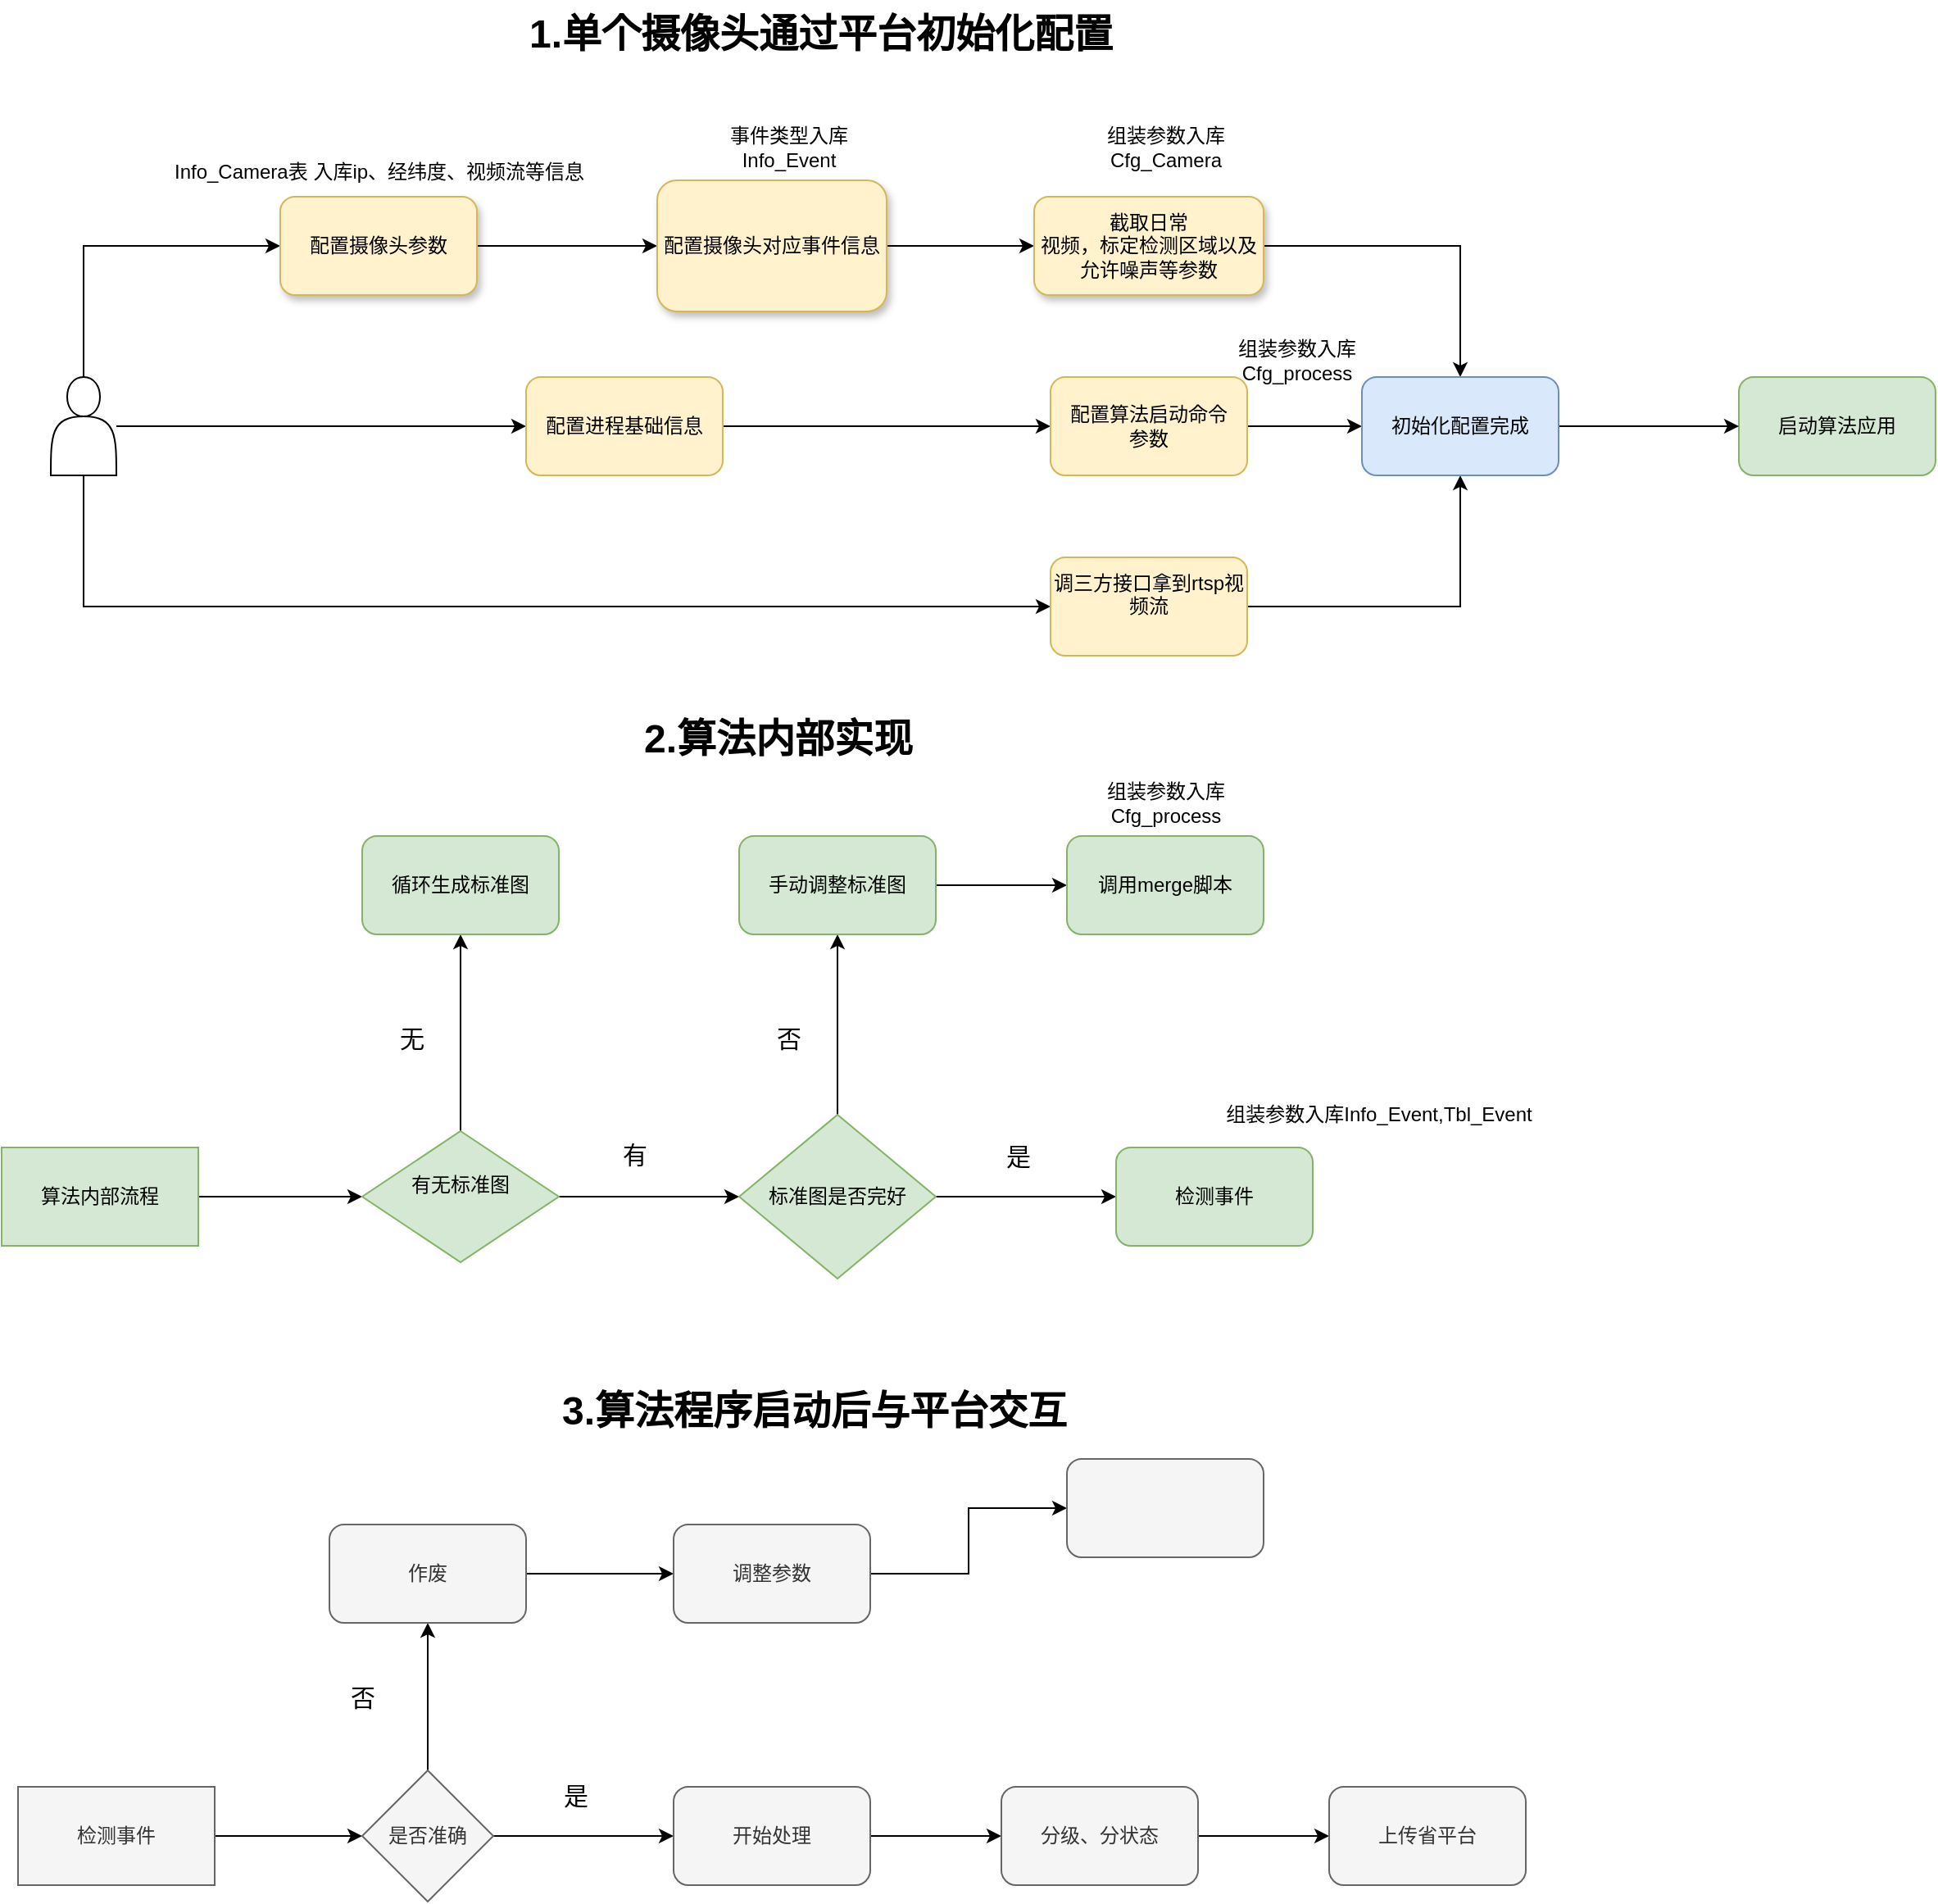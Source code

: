 <mxfile version="24.2.5" type="github">
  <diagram name="Page-1" id="c7558073-3199-34d8-9f00-42111426c3f3">
    <mxGraphModel dx="1434" dy="705" grid="1" gridSize="10" guides="1" tooltips="1" connect="1" arrows="1" fold="1" page="1" pageScale="1" pageWidth="3300" pageHeight="4681" background="none" math="0" shadow="0">
      <root>
        <mxCell id="0" />
        <mxCell id="1" parent="0" />
        <mxCell id="FvSmEcgoDN6Yn2V-QKjq-102" value="" style="edgeStyle=orthogonalEdgeStyle;rounded=0;orthogonalLoop=1;jettySize=auto;html=1;" edge="1" parent="1" source="FvSmEcgoDN6Yn2V-QKjq-97" target="FvSmEcgoDN6Yn2V-QKjq-101">
          <mxGeometry relative="1" as="geometry" />
        </mxCell>
        <mxCell id="FvSmEcgoDN6Yn2V-QKjq-106" style="edgeStyle=orthogonalEdgeStyle;rounded=0;orthogonalLoop=1;jettySize=auto;html=1;exitX=0.5;exitY=0;exitDx=0;exitDy=0;entryX=0;entryY=0.5;entryDx=0;entryDy=0;" edge="1" parent="1" source="FvSmEcgoDN6Yn2V-QKjq-97" target="FvSmEcgoDN6Yn2V-QKjq-98">
          <mxGeometry relative="1" as="geometry" />
        </mxCell>
        <mxCell id="FvSmEcgoDN6Yn2V-QKjq-149" style="edgeStyle=orthogonalEdgeStyle;rounded=0;orthogonalLoop=1;jettySize=auto;html=1;exitX=0.5;exitY=1;exitDx=0;exitDy=0;entryX=0;entryY=0.5;entryDx=0;entryDy=0;" edge="1" parent="1" source="FvSmEcgoDN6Yn2V-QKjq-97" target="FvSmEcgoDN6Yn2V-QKjq-125">
          <mxGeometry relative="1" as="geometry" />
        </mxCell>
        <mxCell id="FvSmEcgoDN6Yn2V-QKjq-97" value="" style="shape=actor;whiteSpace=wrap;html=1;labelBackgroundColor=none;" vertex="1" parent="1">
          <mxGeometry x="90" y="330" width="40" height="60" as="geometry" />
        </mxCell>
        <mxCell id="FvSmEcgoDN6Yn2V-QKjq-105" value="" style="edgeStyle=orthogonalEdgeStyle;rounded=0;orthogonalLoop=1;jettySize=auto;html=1;" edge="1" parent="1" source="FvSmEcgoDN6Yn2V-QKjq-98" target="FvSmEcgoDN6Yn2V-QKjq-104">
          <mxGeometry relative="1" as="geometry" />
        </mxCell>
        <mxCell id="FvSmEcgoDN6Yn2V-QKjq-98" value="配置摄像头参数" style="rounded=1;whiteSpace=wrap;html=1;shadow=1;labelBackgroundColor=none;fillColor=#fff2cc;strokeColor=#d6b656;gradientColor=none;" vertex="1" parent="1">
          <mxGeometry x="230" y="220" width="120" height="60" as="geometry" />
        </mxCell>
        <mxCell id="FvSmEcgoDN6Yn2V-QKjq-130" style="edgeStyle=orthogonalEdgeStyle;rounded=0;orthogonalLoop=1;jettySize=auto;html=1;exitX=1;exitY=0.5;exitDx=0;exitDy=0;" edge="1" parent="1" source="FvSmEcgoDN6Yn2V-QKjq-101" target="FvSmEcgoDN6Yn2V-QKjq-121">
          <mxGeometry relative="1" as="geometry" />
        </mxCell>
        <mxCell id="FvSmEcgoDN6Yn2V-QKjq-101" value="配置进程基础信息" style="rounded=1;whiteSpace=wrap;html=1;labelBackgroundColor=none;fillColor=#fff2cc;strokeColor=#d6b656;verticalAlign=middle;horizontal=1;" vertex="1" parent="1">
          <mxGeometry x="380" y="330" width="120" height="60" as="geometry" />
        </mxCell>
        <mxCell id="FvSmEcgoDN6Yn2V-QKjq-138" style="edgeStyle=orthogonalEdgeStyle;rounded=0;orthogonalLoop=1;jettySize=auto;html=1;exitX=1;exitY=0.5;exitDx=0;exitDy=0;entryX=0;entryY=0.5;entryDx=0;entryDy=0;" edge="1" parent="1" source="FvSmEcgoDN6Yn2V-QKjq-104" target="FvSmEcgoDN6Yn2V-QKjq-109">
          <mxGeometry relative="1" as="geometry" />
        </mxCell>
        <mxCell id="FvSmEcgoDN6Yn2V-QKjq-104" value="配置摄像头对应事件信息" style="rounded=1;whiteSpace=wrap;html=1;fillColor=#fff2cc;strokeColor=#d6b656;shadow=1;labelBackgroundColor=none;gradientColor=none;" vertex="1" parent="1">
          <mxGeometry x="460" y="210" width="140" height="80" as="geometry" />
        </mxCell>
        <mxCell id="FvSmEcgoDN6Yn2V-QKjq-107" value="Info_Camera表 入库ip、经纬度、视频流等信息" style="text;html=1;align=center;verticalAlign=middle;resizable=0;points=[];autosize=1;strokeColor=none;fillColor=none;" vertex="1" parent="1">
          <mxGeometry x="155" y="190" width="270" height="30" as="geometry" />
        </mxCell>
        <mxCell id="FvSmEcgoDN6Yn2V-QKjq-151" style="edgeStyle=orthogonalEdgeStyle;rounded=0;orthogonalLoop=1;jettySize=auto;html=1;exitX=1;exitY=0.5;exitDx=0;exitDy=0;entryX=0.5;entryY=0;entryDx=0;entryDy=0;" edge="1" parent="1" source="FvSmEcgoDN6Yn2V-QKjq-109" target="FvSmEcgoDN6Yn2V-QKjq-141">
          <mxGeometry relative="1" as="geometry" />
        </mxCell>
        <mxCell id="FvSmEcgoDN6Yn2V-QKjq-109" value="截取日常&lt;div&gt;视频，标定检测区域以及允许噪声等参数&lt;/div&gt;" style="rounded=1;whiteSpace=wrap;html=1;fillColor=#fff2cc;strokeColor=#d6b656;shadow=1;labelBackgroundColor=none;gradientColor=none;" vertex="1" parent="1">
          <mxGeometry x="690" y="220" width="140" height="60" as="geometry" />
        </mxCell>
        <mxCell id="FvSmEcgoDN6Yn2V-QKjq-111" value="组装参数入库&lt;div style=&quot;border-color: var(--border-color);&quot;&gt;Cfg_Camera&lt;/div&gt;" style="text;html=1;align=center;verticalAlign=middle;resizable=0;points=[];autosize=1;strokeColor=none;fillColor=none;" vertex="1" parent="1">
          <mxGeometry x="720" y="170" width="100" height="40" as="geometry" />
        </mxCell>
        <mxCell id="FvSmEcgoDN6Yn2V-QKjq-145" style="edgeStyle=orthogonalEdgeStyle;rounded=0;orthogonalLoop=1;jettySize=auto;html=1;exitX=1;exitY=0.5;exitDx=0;exitDy=0;entryX=0;entryY=0.5;entryDx=0;entryDy=0;" edge="1" parent="1" source="FvSmEcgoDN6Yn2V-QKjq-121" target="FvSmEcgoDN6Yn2V-QKjq-141">
          <mxGeometry relative="1" as="geometry" />
        </mxCell>
        <mxCell id="FvSmEcgoDN6Yn2V-QKjq-121" value="配置算法启动命令&lt;div&gt;&lt;span style=&quot;background-color: initial;&quot;&gt;参数&lt;/span&gt;&lt;/div&gt;" style="whiteSpace=wrap;html=1;fillColor=#fff2cc;strokeColor=#d6b656;rounded=1;labelBackgroundColor=none;" vertex="1" parent="1">
          <mxGeometry x="700" y="330" width="120" height="60" as="geometry" />
        </mxCell>
        <mxCell id="FvSmEcgoDN6Yn2V-QKjq-123" value="启动算法应用" style="whiteSpace=wrap;html=1;fillColor=#d5e8d4;strokeColor=#82b366;rounded=1;labelBackgroundColor=none;" vertex="1" parent="1">
          <mxGeometry x="1120" y="330" width="120" height="60" as="geometry" />
        </mxCell>
        <mxCell id="FvSmEcgoDN6Yn2V-QKjq-152" style="edgeStyle=orthogonalEdgeStyle;rounded=0;orthogonalLoop=1;jettySize=auto;html=1;exitX=1;exitY=0.5;exitDx=0;exitDy=0;entryX=0.5;entryY=1;entryDx=0;entryDy=0;" edge="1" parent="1" source="FvSmEcgoDN6Yn2V-QKjq-125" target="FvSmEcgoDN6Yn2V-QKjq-141">
          <mxGeometry relative="1" as="geometry" />
        </mxCell>
        <mxCell id="FvSmEcgoDN6Yn2V-QKjq-125" value="调三方接口拿到rtsp视频流&lt;div&gt;&lt;br&gt;&lt;/div&gt;" style="rounded=1;whiteSpace=wrap;html=1;fillColor=#fff2cc;strokeColor=#d6b656;labelBackgroundColor=none;align=center;verticalAlign=middle;horizontal=1;" vertex="1" parent="1">
          <mxGeometry x="700" y="440" width="120" height="60" as="geometry" />
        </mxCell>
        <mxCell id="FvSmEcgoDN6Yn2V-QKjq-148" style="edgeStyle=orthogonalEdgeStyle;rounded=0;orthogonalLoop=1;jettySize=auto;html=1;exitX=1;exitY=0.5;exitDx=0;exitDy=0;entryX=0;entryY=0.5;entryDx=0;entryDy=0;" edge="1" parent="1" source="FvSmEcgoDN6Yn2V-QKjq-141" target="FvSmEcgoDN6Yn2V-QKjq-123">
          <mxGeometry relative="1" as="geometry" />
        </mxCell>
        <mxCell id="FvSmEcgoDN6Yn2V-QKjq-141" value="初始化配置完成" style="rounded=1;whiteSpace=wrap;html=1;fillColor=#dae8fc;strokeColor=#6c8ebf;" vertex="1" parent="1">
          <mxGeometry x="890" y="330" width="120" height="60" as="geometry" />
        </mxCell>
        <mxCell id="FvSmEcgoDN6Yn2V-QKjq-155" value="" style="edgeStyle=orthogonalEdgeStyle;rounded=0;orthogonalLoop=1;jettySize=auto;html=1;" edge="1" parent="1" source="FvSmEcgoDN6Yn2V-QKjq-153" target="FvSmEcgoDN6Yn2V-QKjq-154">
          <mxGeometry relative="1" as="geometry" />
        </mxCell>
        <mxCell id="FvSmEcgoDN6Yn2V-QKjq-153" value="算法内部流程" style="rounded=0;whiteSpace=wrap;html=1;fillColor=#d5e8d4;strokeColor=#82b366;" vertex="1" parent="1">
          <mxGeometry x="60" y="800" width="120" height="60" as="geometry" />
        </mxCell>
        <mxCell id="FvSmEcgoDN6Yn2V-QKjq-163" value="" style="edgeStyle=orthogonalEdgeStyle;rounded=0;orthogonalLoop=1;jettySize=auto;html=1;" edge="1" parent="1" source="FvSmEcgoDN6Yn2V-QKjq-154" target="FvSmEcgoDN6Yn2V-QKjq-162">
          <mxGeometry relative="1" as="geometry" />
        </mxCell>
        <mxCell id="FvSmEcgoDN6Yn2V-QKjq-170" style="edgeStyle=orthogonalEdgeStyle;rounded=0;orthogonalLoop=1;jettySize=auto;html=1;exitX=0.5;exitY=0;exitDx=0;exitDy=0;entryX=0.5;entryY=1;entryDx=0;entryDy=0;" edge="1" parent="1" source="FvSmEcgoDN6Yn2V-QKjq-154" target="FvSmEcgoDN6Yn2V-QKjq-160">
          <mxGeometry relative="1" as="geometry" />
        </mxCell>
        <mxCell id="FvSmEcgoDN6Yn2V-QKjq-154" value="有无标准图&lt;div&gt;&lt;br&gt;&lt;/div&gt;" style="rhombus;whiteSpace=wrap;html=1;fillColor=#d5e8d4;strokeColor=#82b366;rounded=0;verticalAlign=middle;" vertex="1" parent="1">
          <mxGeometry x="280" y="790" width="120" height="80" as="geometry" />
        </mxCell>
        <mxCell id="FvSmEcgoDN6Yn2V-QKjq-160" value="循环生成标准图" style="rounded=1;whiteSpace=wrap;html=1;fillColor=#d5e8d4;strokeColor=#82b366;" vertex="1" parent="1">
          <mxGeometry x="280" y="610" width="120" height="60" as="geometry" />
        </mxCell>
        <mxCell id="FvSmEcgoDN6Yn2V-QKjq-166" value="" style="edgeStyle=orthogonalEdgeStyle;rounded=0;orthogonalLoop=1;jettySize=auto;html=1;" edge="1" parent="1" source="FvSmEcgoDN6Yn2V-QKjq-162" target="FvSmEcgoDN6Yn2V-QKjq-165">
          <mxGeometry relative="1" as="geometry" />
        </mxCell>
        <mxCell id="FvSmEcgoDN6Yn2V-QKjq-182" style="edgeStyle=orthogonalEdgeStyle;rounded=0;orthogonalLoop=1;jettySize=auto;html=1;exitX=1;exitY=0.5;exitDx=0;exitDy=0;entryX=0;entryY=0.5;entryDx=0;entryDy=0;" edge="1" parent="1" source="FvSmEcgoDN6Yn2V-QKjq-162" target="FvSmEcgoDN6Yn2V-QKjq-181">
          <mxGeometry relative="1" as="geometry" />
        </mxCell>
        <mxCell id="FvSmEcgoDN6Yn2V-QKjq-162" value="标准图是否完好" style="rhombus;whiteSpace=wrap;html=1;fillColor=#d5e8d4;strokeColor=#82b366;rounded=0;" vertex="1" parent="1">
          <mxGeometry x="510" y="780" width="120" height="100" as="geometry" />
        </mxCell>
        <mxCell id="FvSmEcgoDN6Yn2V-QKjq-164" value="有" style="edgeLabel;html=1;align=center;verticalAlign=middle;resizable=0;points=[];fontSize=15;" vertex="1" connectable="0" parent="1">
          <mxGeometry x="400.002" y="800.004" as="geometry">
            <mxPoint x="46" y="4" as="offset" />
          </mxGeometry>
        </mxCell>
        <mxCell id="FvSmEcgoDN6Yn2V-QKjq-173" value="" style="edgeStyle=orthogonalEdgeStyle;rounded=0;orthogonalLoop=1;jettySize=auto;html=1;" edge="1" parent="1" source="FvSmEcgoDN6Yn2V-QKjq-165" target="FvSmEcgoDN6Yn2V-QKjq-172">
          <mxGeometry relative="1" as="geometry" />
        </mxCell>
        <mxCell id="FvSmEcgoDN6Yn2V-QKjq-165" value="手动调整标准图" style="whiteSpace=wrap;html=1;fillColor=#d5e8d4;strokeColor=#82b366;rounded=1;" vertex="1" parent="1">
          <mxGeometry x="510" y="610" width="120" height="60" as="geometry" />
        </mxCell>
        <mxCell id="FvSmEcgoDN6Yn2V-QKjq-171" value="无" style="text;html=1;align=center;verticalAlign=middle;resizable=0;points=[];autosize=1;strokeColor=none;fillColor=none;fontSize=15;" vertex="1" parent="1">
          <mxGeometry x="290" y="718" width="40" height="30" as="geometry" />
        </mxCell>
        <mxCell id="FvSmEcgoDN6Yn2V-QKjq-172" value="调用merge脚本" style="rounded=1;whiteSpace=wrap;html=1;fillColor=#d5e8d4;strokeColor=#82b366;" vertex="1" parent="1">
          <mxGeometry x="710" y="610" width="120" height="60" as="geometry" />
        </mxCell>
        <mxCell id="FvSmEcgoDN6Yn2V-QKjq-174" value="组装参数入库&lt;div style=&quot;border-color: var(--border-color);&quot;&gt;Cfg_process&lt;/div&gt;" style="text;html=1;align=center;verticalAlign=middle;resizable=0;points=[];autosize=1;strokeColor=none;fillColor=none;" vertex="1" parent="1">
          <mxGeometry x="800" y="300" width="100" height="40" as="geometry" />
        </mxCell>
        <mxCell id="FvSmEcgoDN6Yn2V-QKjq-175" value="组装参数入库&lt;div style=&quot;border-color: var(--border-color);&quot;&gt;Cfg_process&lt;/div&gt;" style="text;html=1;align=center;verticalAlign=middle;resizable=0;points=[];autosize=1;strokeColor=none;fillColor=none;" vertex="1" parent="1">
          <mxGeometry x="720" y="570" width="100" height="40" as="geometry" />
        </mxCell>
        <mxCell id="FvSmEcgoDN6Yn2V-QKjq-176" value="否" style="text;html=1;align=center;verticalAlign=middle;resizable=0;points=[];autosize=1;strokeColor=none;fillColor=none;fontSize=15;" vertex="1" parent="1">
          <mxGeometry x="520" y="718" width="40" height="30" as="geometry" />
        </mxCell>
        <mxCell id="FvSmEcgoDN6Yn2V-QKjq-178" value="是" style="text;html=1;align=center;verticalAlign=middle;resizable=0;points=[];autosize=1;strokeColor=none;fillColor=none;fontSize=15;" vertex="1" parent="1">
          <mxGeometry x="660" y="790" width="40" height="30" as="geometry" />
        </mxCell>
        <mxCell id="FvSmEcgoDN6Yn2V-QKjq-181" value="检测事件" style="rounded=1;whiteSpace=wrap;html=1;fillColor=#d5e8d4;strokeColor=#82b366;" vertex="1" parent="1">
          <mxGeometry x="740" y="800" width="120" height="60" as="geometry" />
        </mxCell>
        <mxCell id="FvSmEcgoDN6Yn2V-QKjq-185" value="组装参数入库Info_Event,Tbl_Event" style="text;html=1;align=center;verticalAlign=middle;resizable=0;points=[];autosize=1;strokeColor=none;fillColor=none;" vertex="1" parent="1">
          <mxGeometry x="795" y="765" width="210" height="30" as="geometry" />
        </mxCell>
        <mxCell id="FvSmEcgoDN6Yn2V-QKjq-193" value="&lt;h1 style=&quot;margin-top: 0px;&quot;&gt;1.单个摄像头通过平台初始化配置&lt;/h1&gt;&lt;p&gt;&lt;br&gt;&lt;/p&gt;" style="text;html=1;whiteSpace=wrap;overflow=hidden;rounded=0;" vertex="1" parent="1">
          <mxGeometry x="380" y="100" width="380" height="40" as="geometry" />
        </mxCell>
        <mxCell id="FvSmEcgoDN6Yn2V-QKjq-195" value="&lt;h1 style=&quot;margin-top: 0px;&quot;&gt;3.算法程序启动后与平台交互&lt;/h1&gt;&lt;div&gt;&lt;br&gt;&lt;/div&gt;&lt;p&gt;&lt;br&gt;&lt;/p&gt;" style="text;html=1;whiteSpace=wrap;overflow=hidden;rounded=0;" vertex="1" parent="1">
          <mxGeometry x="400" y="940" width="330" height="50" as="geometry" />
        </mxCell>
        <mxCell id="FvSmEcgoDN6Yn2V-QKjq-196" value="&lt;h1 style=&quot;margin-top: 0px;&quot;&gt;2.算法内部实现&lt;/h1&gt;&lt;p&gt;&lt;br&gt;&lt;/p&gt;" style="text;html=1;whiteSpace=wrap;overflow=hidden;rounded=0;" vertex="1" parent="1">
          <mxGeometry x="450" y="530" width="180" height="40" as="geometry" />
        </mxCell>
        <mxCell id="FvSmEcgoDN6Yn2V-QKjq-199" value="" style="edgeStyle=orthogonalEdgeStyle;rounded=0;orthogonalLoop=1;jettySize=auto;html=1;" edge="1" parent="1" source="FvSmEcgoDN6Yn2V-QKjq-197" target="FvSmEcgoDN6Yn2V-QKjq-198">
          <mxGeometry relative="1" as="geometry" />
        </mxCell>
        <mxCell id="FvSmEcgoDN6Yn2V-QKjq-197" value="检测事件" style="rounded=0;whiteSpace=wrap;html=1;fillColor=#f5f5f5;fontColor=#333333;strokeColor=#666666;" vertex="1" parent="1">
          <mxGeometry x="70" y="1190" width="120" height="60" as="geometry" />
        </mxCell>
        <mxCell id="FvSmEcgoDN6Yn2V-QKjq-201" value="" style="edgeStyle=orthogonalEdgeStyle;rounded=0;orthogonalLoop=1;jettySize=auto;html=1;" edge="1" parent="1" source="FvSmEcgoDN6Yn2V-QKjq-198" target="FvSmEcgoDN6Yn2V-QKjq-200">
          <mxGeometry relative="1" as="geometry" />
        </mxCell>
        <mxCell id="FvSmEcgoDN6Yn2V-QKjq-204" value="" style="edgeStyle=orthogonalEdgeStyle;rounded=0;orthogonalLoop=1;jettySize=auto;html=1;" edge="1" parent="1" source="FvSmEcgoDN6Yn2V-QKjq-198" target="FvSmEcgoDN6Yn2V-QKjq-203">
          <mxGeometry relative="1" as="geometry" />
        </mxCell>
        <mxCell id="FvSmEcgoDN6Yn2V-QKjq-198" value="是否准确" style="rhombus;whiteSpace=wrap;html=1;fillColor=#f5f5f5;strokeColor=#666666;fontColor=#333333;rounded=0;" vertex="1" parent="1">
          <mxGeometry x="280" y="1180" width="80" height="80" as="geometry" />
        </mxCell>
        <mxCell id="FvSmEcgoDN6Yn2V-QKjq-218" value="" style="edgeStyle=orthogonalEdgeStyle;rounded=0;orthogonalLoop=1;jettySize=auto;html=1;" edge="1" parent="1" source="FvSmEcgoDN6Yn2V-QKjq-200" target="FvSmEcgoDN6Yn2V-QKjq-217">
          <mxGeometry relative="1" as="geometry" />
        </mxCell>
        <mxCell id="FvSmEcgoDN6Yn2V-QKjq-200" value="开始处理" style="whiteSpace=wrap;html=1;fillColor=#f5f5f5;strokeColor=#666666;fontColor=#333333;rounded=1;glass=0;shadow=0;" vertex="1" parent="1">
          <mxGeometry x="470" y="1190" width="120" height="60" as="geometry" />
        </mxCell>
        <mxCell id="FvSmEcgoDN6Yn2V-QKjq-202" value="&lt;font style=&quot;font-size: 15px;&quot;&gt;是&lt;/font&gt;" style="text;html=1;align=center;verticalAlign=middle;resizable=0;points=[];autosize=1;strokeColor=none;fillColor=none;" vertex="1" parent="1">
          <mxGeometry x="390" y="1180" width="40" height="30" as="geometry" />
        </mxCell>
        <mxCell id="FvSmEcgoDN6Yn2V-QKjq-214" value="" style="edgeStyle=orthogonalEdgeStyle;rounded=0;orthogonalLoop=1;jettySize=auto;html=1;" edge="1" parent="1" source="FvSmEcgoDN6Yn2V-QKjq-203" target="FvSmEcgoDN6Yn2V-QKjq-213">
          <mxGeometry relative="1" as="geometry" />
        </mxCell>
        <mxCell id="FvSmEcgoDN6Yn2V-QKjq-203" value="作废" style="whiteSpace=wrap;html=1;fillColor=#f5f5f5;strokeColor=#666666;fontColor=#333333;rounded=1;" vertex="1" parent="1">
          <mxGeometry x="260" y="1030" width="120" height="60" as="geometry" />
        </mxCell>
        <mxCell id="FvSmEcgoDN6Yn2V-QKjq-205" value="&lt;font style=&quot;font-size: 15px;&quot;&gt;否&lt;/font&gt;" style="text;html=1;align=center;verticalAlign=middle;resizable=0;points=[];autosize=1;strokeColor=none;fillColor=none;" vertex="1" parent="1">
          <mxGeometry x="260" y="1120" width="40" height="30" as="geometry" />
        </mxCell>
        <mxCell id="FvSmEcgoDN6Yn2V-QKjq-209" value="事件类型入库&lt;div style=&quot;border-color: var(--border-color);&quot;&gt;Info_Event&lt;/div&gt;" style="text;html=1;align=center;verticalAlign=middle;resizable=0;points=[];autosize=1;strokeColor=none;fillColor=none;" vertex="1" parent="1">
          <mxGeometry x="490" y="170" width="100" height="40" as="geometry" />
        </mxCell>
        <mxCell id="FvSmEcgoDN6Yn2V-QKjq-216" value="" style="edgeStyle=orthogonalEdgeStyle;rounded=0;orthogonalLoop=1;jettySize=auto;html=1;" edge="1" parent="1" source="FvSmEcgoDN6Yn2V-QKjq-213" target="FvSmEcgoDN6Yn2V-QKjq-215">
          <mxGeometry relative="1" as="geometry" />
        </mxCell>
        <mxCell id="FvSmEcgoDN6Yn2V-QKjq-213" value="调整参数" style="whiteSpace=wrap;html=1;fillColor=#f5f5f5;strokeColor=#666666;fontColor=#333333;rounded=1;" vertex="1" parent="1">
          <mxGeometry x="470" y="1030" width="120" height="60" as="geometry" />
        </mxCell>
        <mxCell id="FvSmEcgoDN6Yn2V-QKjq-215" value="" style="rounded=1;whiteSpace=wrap;html=1;fillColor=#f5f5f5;strokeColor=#666666;fontColor=#333333;" vertex="1" parent="1">
          <mxGeometry x="710" y="990" width="120" height="60" as="geometry" />
        </mxCell>
        <mxCell id="FvSmEcgoDN6Yn2V-QKjq-220" value="" style="edgeStyle=orthogonalEdgeStyle;rounded=0;orthogonalLoop=1;jettySize=auto;html=1;" edge="1" parent="1" source="FvSmEcgoDN6Yn2V-QKjq-217" target="FvSmEcgoDN6Yn2V-QKjq-219">
          <mxGeometry relative="1" as="geometry" />
        </mxCell>
        <mxCell id="FvSmEcgoDN6Yn2V-QKjq-217" value="分级、分状态" style="whiteSpace=wrap;html=1;fillColor=#f5f5f5;strokeColor=#666666;fontColor=#333333;rounded=1;glass=0;shadow=0;" vertex="1" parent="1">
          <mxGeometry x="670" y="1190" width="120" height="60" as="geometry" />
        </mxCell>
        <mxCell id="FvSmEcgoDN6Yn2V-QKjq-219" value="上传省平台" style="whiteSpace=wrap;html=1;fillColor=#f5f5f5;strokeColor=#666666;fontColor=#333333;rounded=1;glass=0;shadow=0;" vertex="1" parent="1">
          <mxGeometry x="870" y="1190" width="120" height="60" as="geometry" />
        </mxCell>
      </root>
    </mxGraphModel>
  </diagram>
</mxfile>
